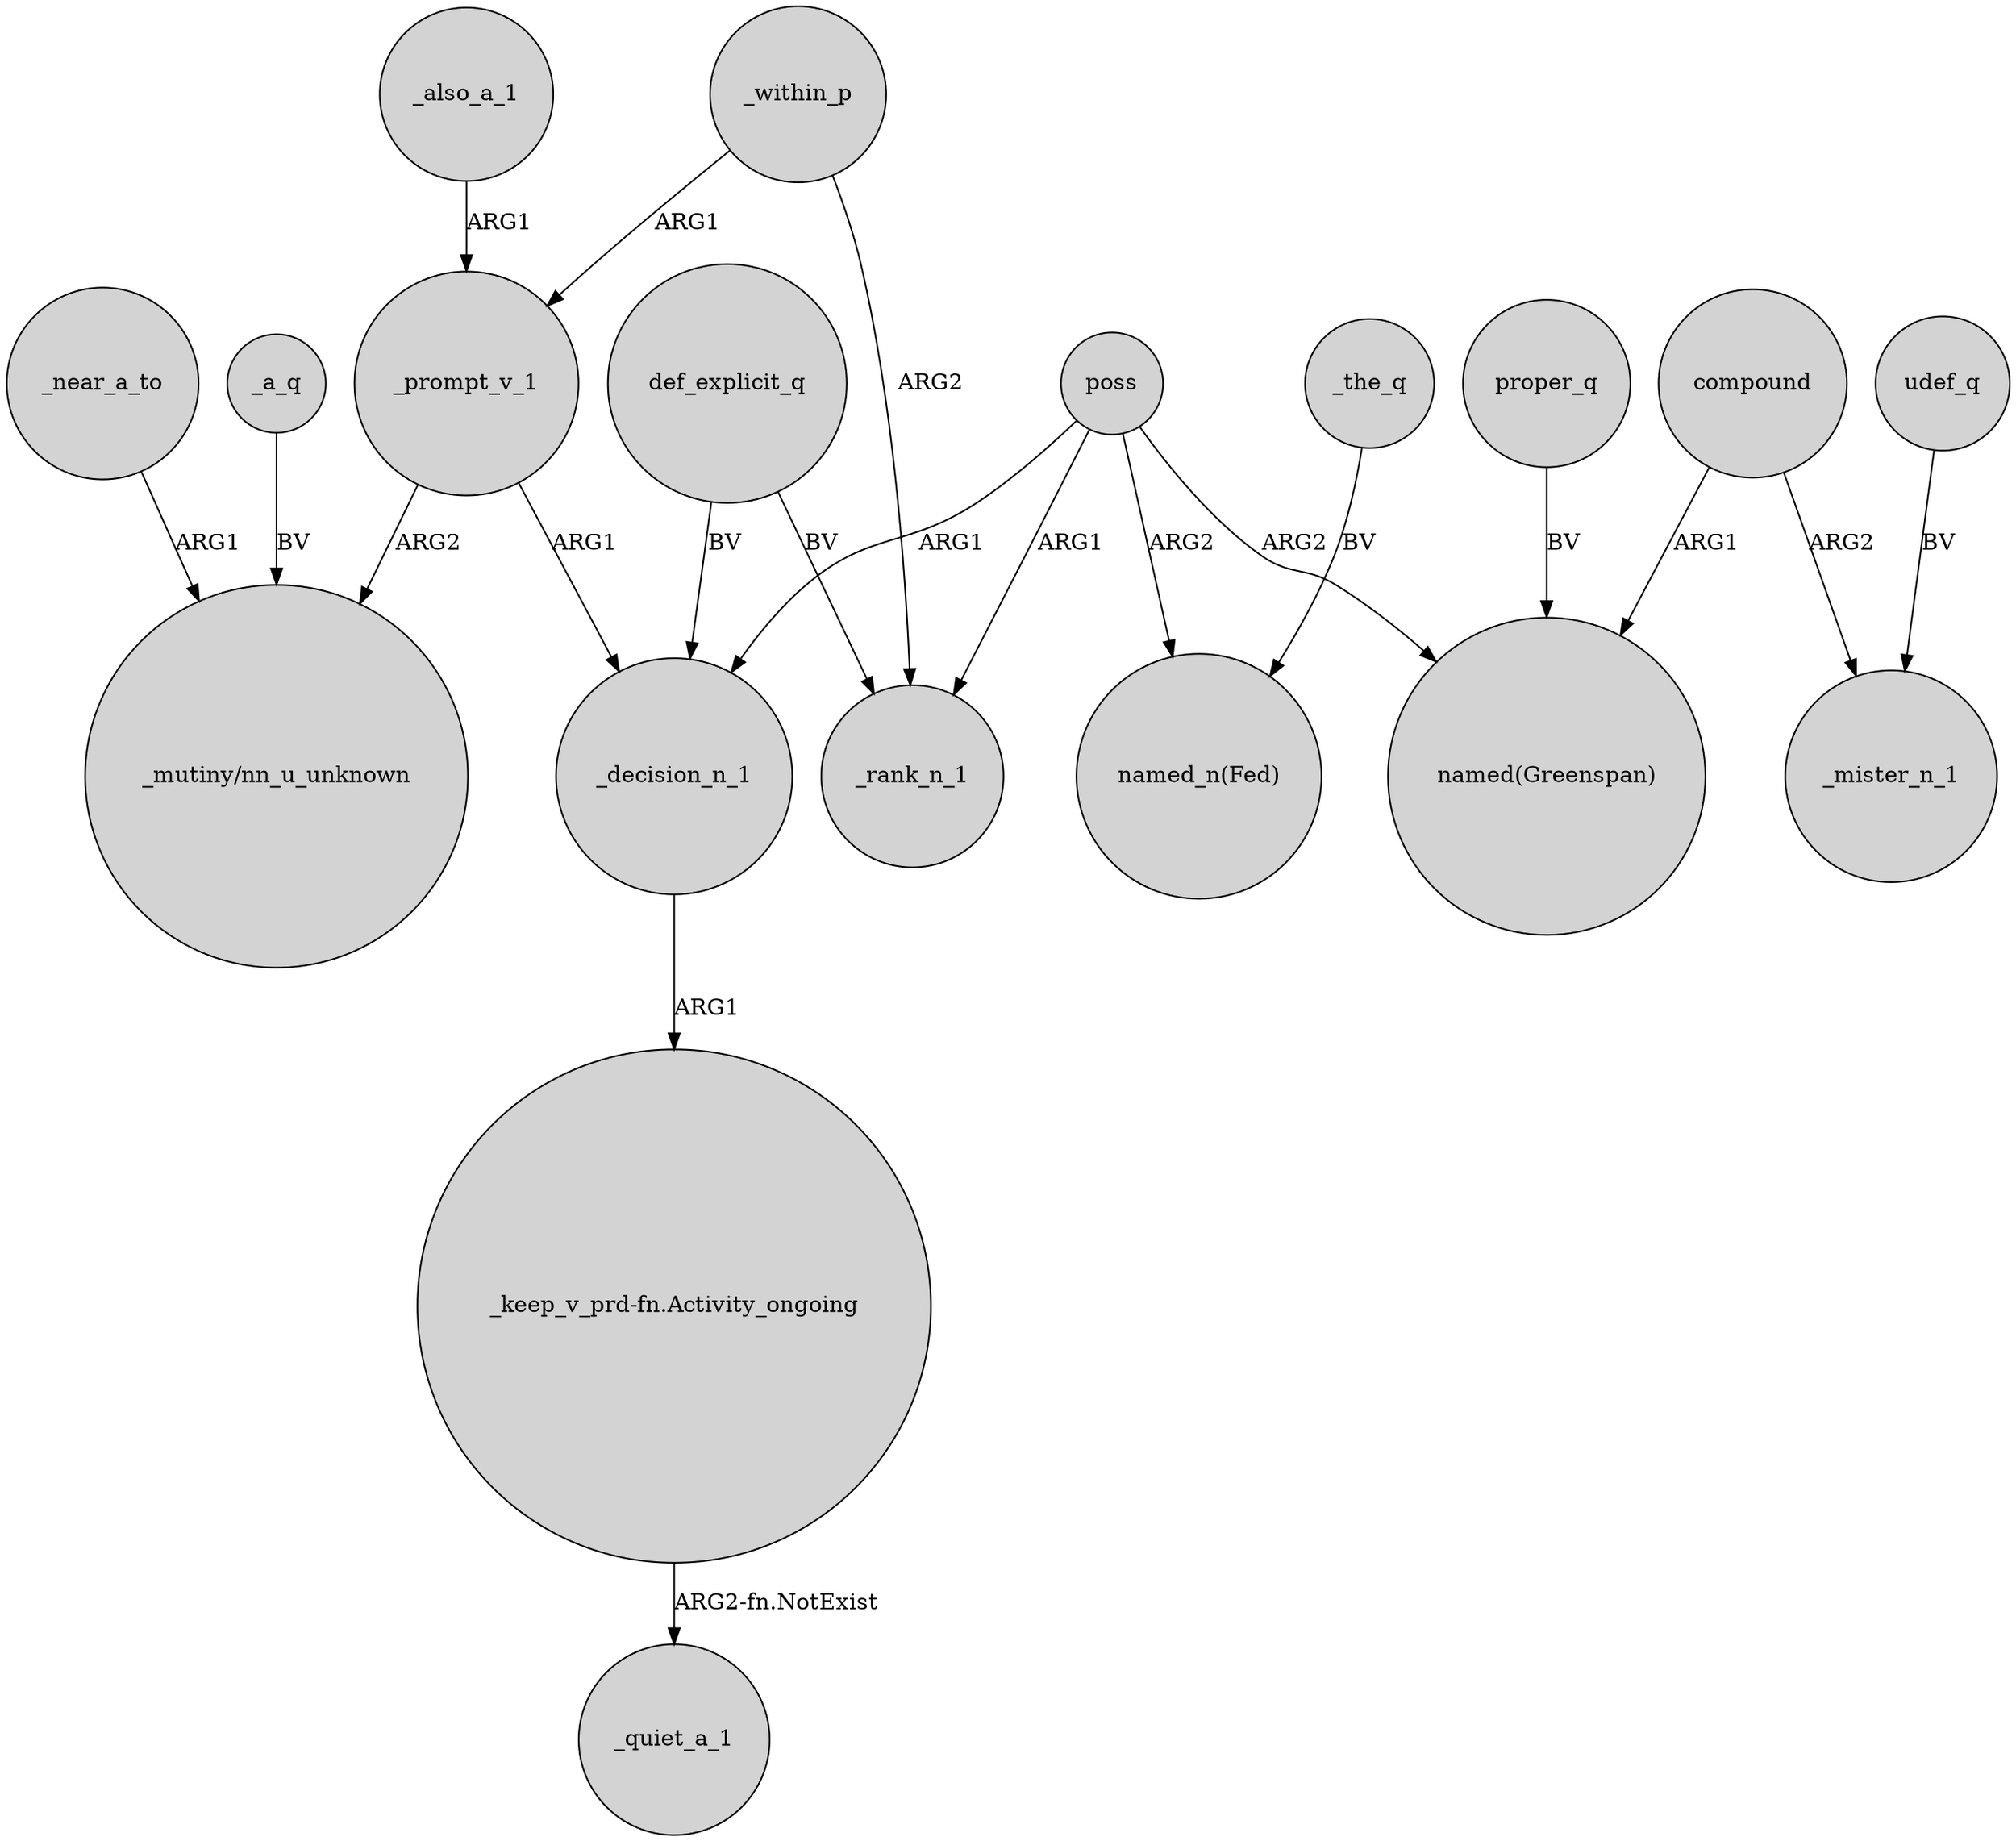 digraph {
	node [shape=circle style=filled]
	_within_p -> _prompt_v_1 [label=ARG1]
	_the_q -> "named_n(Fed)" [label=BV]
	_also_a_1 -> _prompt_v_1 [label=ARG1]
	poss -> "named_n(Fed)" [label=ARG2]
	poss -> _rank_n_1 [label=ARG1]
	proper_q -> "named(Greenspan)" [label=BV]
	compound -> _mister_n_1 [label=ARG2]
	_within_p -> _rank_n_1 [label=ARG2]
	udef_q -> _mister_n_1 [label=BV]
	_a_q -> "_mutiny/nn_u_unknown" [label=BV]
	poss -> "named(Greenspan)" [label=ARG2]
	def_explicit_q -> _rank_n_1 [label=BV]
	_near_a_to -> "_mutiny/nn_u_unknown" [label=ARG1]
	"_keep_v_prd-fn.Activity_ongoing" -> _quiet_a_1 [label="ARG2-fn.NotExist"]
	_prompt_v_1 -> _decision_n_1 [label=ARG1]
	poss -> _decision_n_1 [label=ARG1]
	def_explicit_q -> _decision_n_1 [label=BV]
	compound -> "named(Greenspan)" [label=ARG1]
	_decision_n_1 -> "_keep_v_prd-fn.Activity_ongoing" [label=ARG1]
	_prompt_v_1 -> "_mutiny/nn_u_unknown" [label=ARG2]
}

